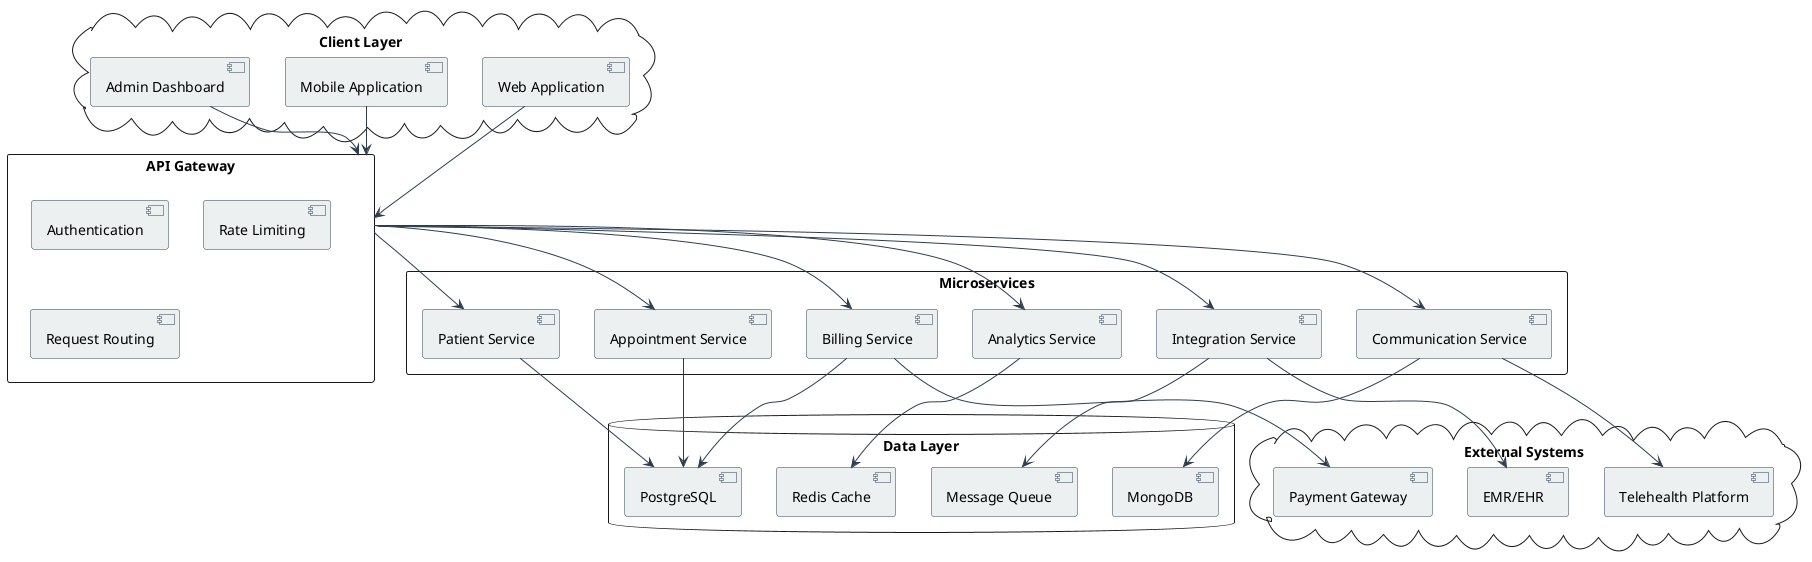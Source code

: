 @startuml
!define RECTANGLE class

skinparam componentStyle uml2
skinparam component {
  BorderColor #2C3E50
  BackgroundColor #ECF0F1
  ArrowColor #2C3E50
}

cloud "Client Layer" {
  [Web Application]
  [Mobile Application]
  [Admin Dashboard]
}

rectangle "API Gateway" {
  [Authentication]
  [Rate Limiting]
  [Request Routing]
}

rectangle "Microservices" {
  [Patient Service]
  [Appointment Service]
  [Communication Service]
  [Billing Service]
  [Analytics Service]
  [Integration Service]
}

database "Data Layer" {
  [PostgreSQL]
  [MongoDB]
  [Redis Cache]
  [Message Queue]
}

cloud "External Systems" {
  [EMR/EHR]
  [Payment Gateway]
  [Telehealth Platform]
}

[Web Application] --> [API Gateway]
[Mobile Application] --> [API Gateway]
[Admin Dashboard] --> [API Gateway]

[API Gateway] --> [Patient Service]
[API Gateway] --> [Appointment Service]
[API Gateway] --> [Communication Service]
[API Gateway] --> [Billing Service]
[API Gateway] --> [Analytics Service]
[API Gateway] --> [Integration Service]

[Patient Service] --> [PostgreSQL]
[Appointment Service] --> [PostgreSQL]
[Communication Service] --> [MongoDB]
[Billing Service] --> [PostgreSQL]
[Analytics Service] --> [Redis Cache]
[Integration Service] --> [Message Queue]

[Integration Service] --> [EMR/EHR]
[Billing Service] --> [Payment Gateway]
[Communication Service] --> [Telehealth Platform]

@enduml
